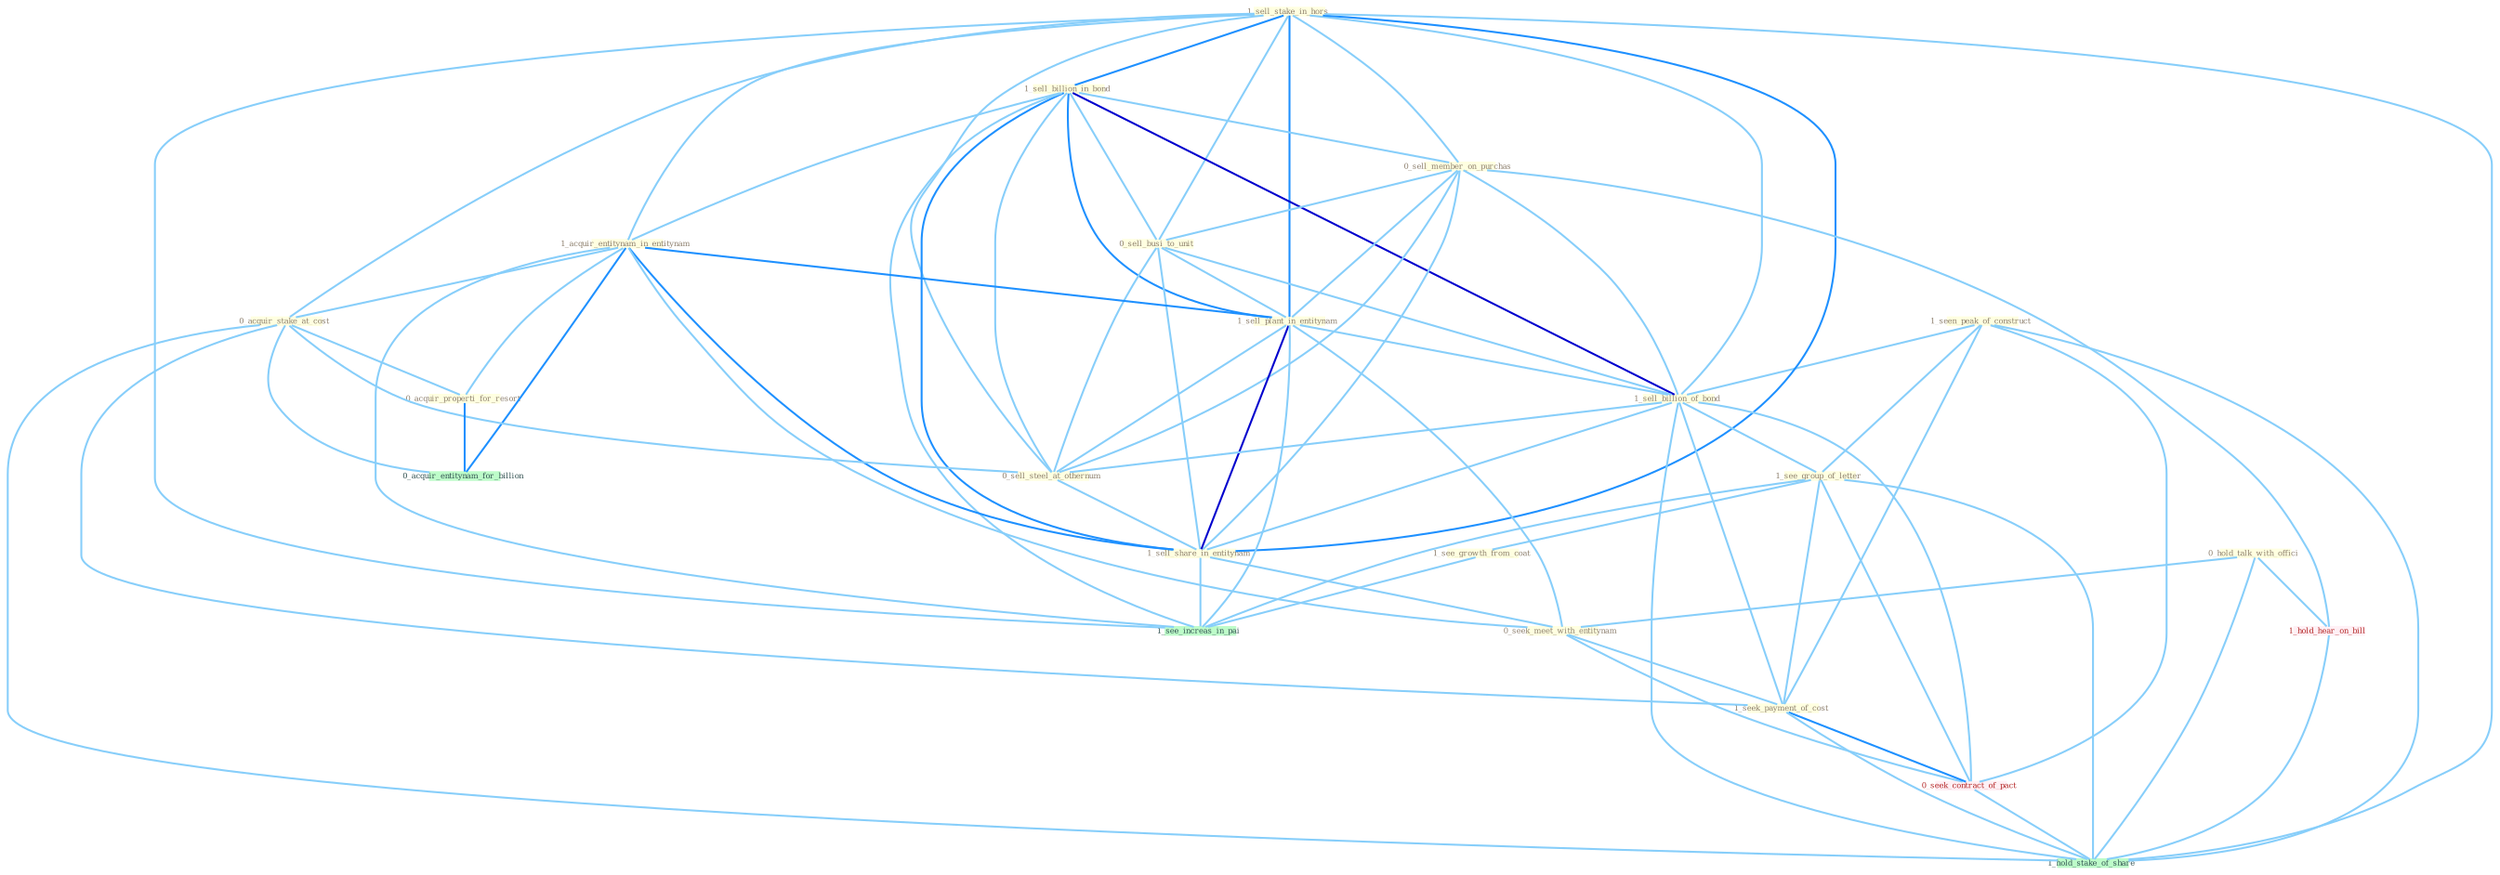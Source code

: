 Graph G{ 
    node
    [shape=polygon,style=filled,width=.5,height=.06,color="#BDFCC9",fixedsize=true,fontsize=4,
    fontcolor="#2f4f4f"];
    {node
    [color="#ffffe0", fontcolor="#8b7d6b"] "1_seen_peak_of_construct " "1_sell_stake_in_hors " "1_sell_billion_in_bond " "0_sell_member_on_purchas " "0_sell_busi_to_unit " "1_acquir_entitynam_in_entitynam " "1_sell_plant_in_entitynam " "1_sell_billion_of_bond " "0_hold_talk_with_offici " "0_acquir_stake_at_cost " "1_see_group_of_letter " "0_sell_steel_at_othernum " "0_acquir_properti_for_resort " "1_sell_share_in_entitynam " "0_seek_meet_with_entitynam " "1_see_growth_from_coat " "1_seek_payment_of_cost "}
{node [color="#fff0f5", fontcolor="#b22222"] "0_seek_contract_of_pact " "1_hold_hear_on_bill "}
edge [color="#B0E2FF"];

	"1_seen_peak_of_construct " -- "1_sell_billion_of_bond " [w="1", color="#87cefa" ];
	"1_seen_peak_of_construct " -- "1_see_group_of_letter " [w="1", color="#87cefa" ];
	"1_seen_peak_of_construct " -- "1_seek_payment_of_cost " [w="1", color="#87cefa" ];
	"1_seen_peak_of_construct " -- "0_seek_contract_of_pact " [w="1", color="#87cefa" ];
	"1_seen_peak_of_construct " -- "1_hold_stake_of_share " [w="1", color="#87cefa" ];
	"1_sell_stake_in_hors " -- "1_sell_billion_in_bond " [w="2", color="#1e90ff" , len=0.8];
	"1_sell_stake_in_hors " -- "0_sell_member_on_purchas " [w="1", color="#87cefa" ];
	"1_sell_stake_in_hors " -- "0_sell_busi_to_unit " [w="1", color="#87cefa" ];
	"1_sell_stake_in_hors " -- "1_acquir_entitynam_in_entitynam " [w="1", color="#87cefa" ];
	"1_sell_stake_in_hors " -- "1_sell_plant_in_entitynam " [w="2", color="#1e90ff" , len=0.8];
	"1_sell_stake_in_hors " -- "1_sell_billion_of_bond " [w="1", color="#87cefa" ];
	"1_sell_stake_in_hors " -- "0_acquir_stake_at_cost " [w="1", color="#87cefa" ];
	"1_sell_stake_in_hors " -- "0_sell_steel_at_othernum " [w="1", color="#87cefa" ];
	"1_sell_stake_in_hors " -- "1_sell_share_in_entitynam " [w="2", color="#1e90ff" , len=0.8];
	"1_sell_stake_in_hors " -- "1_see_increas_in_pai " [w="1", color="#87cefa" ];
	"1_sell_stake_in_hors " -- "1_hold_stake_of_share " [w="1", color="#87cefa" ];
	"1_sell_billion_in_bond " -- "0_sell_member_on_purchas " [w="1", color="#87cefa" ];
	"1_sell_billion_in_bond " -- "0_sell_busi_to_unit " [w="1", color="#87cefa" ];
	"1_sell_billion_in_bond " -- "1_acquir_entitynam_in_entitynam " [w="1", color="#87cefa" ];
	"1_sell_billion_in_bond " -- "1_sell_plant_in_entitynam " [w="2", color="#1e90ff" , len=0.8];
	"1_sell_billion_in_bond " -- "1_sell_billion_of_bond " [w="3", color="#0000cd" , len=0.6];
	"1_sell_billion_in_bond " -- "0_sell_steel_at_othernum " [w="1", color="#87cefa" ];
	"1_sell_billion_in_bond " -- "1_sell_share_in_entitynam " [w="2", color="#1e90ff" , len=0.8];
	"1_sell_billion_in_bond " -- "1_see_increas_in_pai " [w="1", color="#87cefa" ];
	"0_sell_member_on_purchas " -- "0_sell_busi_to_unit " [w="1", color="#87cefa" ];
	"0_sell_member_on_purchas " -- "1_sell_plant_in_entitynam " [w="1", color="#87cefa" ];
	"0_sell_member_on_purchas " -- "1_sell_billion_of_bond " [w="1", color="#87cefa" ];
	"0_sell_member_on_purchas " -- "0_sell_steel_at_othernum " [w="1", color="#87cefa" ];
	"0_sell_member_on_purchas " -- "1_sell_share_in_entitynam " [w="1", color="#87cefa" ];
	"0_sell_member_on_purchas " -- "1_hold_hear_on_bill " [w="1", color="#87cefa" ];
	"0_sell_busi_to_unit " -- "1_sell_plant_in_entitynam " [w="1", color="#87cefa" ];
	"0_sell_busi_to_unit " -- "1_sell_billion_of_bond " [w="1", color="#87cefa" ];
	"0_sell_busi_to_unit " -- "0_sell_steel_at_othernum " [w="1", color="#87cefa" ];
	"0_sell_busi_to_unit " -- "1_sell_share_in_entitynam " [w="1", color="#87cefa" ];
	"1_acquir_entitynam_in_entitynam " -- "1_sell_plant_in_entitynam " [w="2", color="#1e90ff" , len=0.8];
	"1_acquir_entitynam_in_entitynam " -- "0_acquir_stake_at_cost " [w="1", color="#87cefa" ];
	"1_acquir_entitynam_in_entitynam " -- "0_acquir_properti_for_resort " [w="1", color="#87cefa" ];
	"1_acquir_entitynam_in_entitynam " -- "1_sell_share_in_entitynam " [w="2", color="#1e90ff" , len=0.8];
	"1_acquir_entitynam_in_entitynam " -- "0_seek_meet_with_entitynam " [w="1", color="#87cefa" ];
	"1_acquir_entitynam_in_entitynam " -- "0_acquir_entitynam_for_billion " [w="2", color="#1e90ff" , len=0.8];
	"1_acquir_entitynam_in_entitynam " -- "1_see_increas_in_pai " [w="1", color="#87cefa" ];
	"1_sell_plant_in_entitynam " -- "1_sell_billion_of_bond " [w="1", color="#87cefa" ];
	"1_sell_plant_in_entitynam " -- "0_sell_steel_at_othernum " [w="1", color="#87cefa" ];
	"1_sell_plant_in_entitynam " -- "1_sell_share_in_entitynam " [w="3", color="#0000cd" , len=0.6];
	"1_sell_plant_in_entitynam " -- "0_seek_meet_with_entitynam " [w="1", color="#87cefa" ];
	"1_sell_plant_in_entitynam " -- "1_see_increas_in_pai " [w="1", color="#87cefa" ];
	"1_sell_billion_of_bond " -- "1_see_group_of_letter " [w="1", color="#87cefa" ];
	"1_sell_billion_of_bond " -- "0_sell_steel_at_othernum " [w="1", color="#87cefa" ];
	"1_sell_billion_of_bond " -- "1_sell_share_in_entitynam " [w="1", color="#87cefa" ];
	"1_sell_billion_of_bond " -- "1_seek_payment_of_cost " [w="1", color="#87cefa" ];
	"1_sell_billion_of_bond " -- "0_seek_contract_of_pact " [w="1", color="#87cefa" ];
	"1_sell_billion_of_bond " -- "1_hold_stake_of_share " [w="1", color="#87cefa" ];
	"0_hold_talk_with_offici " -- "0_seek_meet_with_entitynam " [w="1", color="#87cefa" ];
	"0_hold_talk_with_offici " -- "1_hold_hear_on_bill " [w="1", color="#87cefa" ];
	"0_hold_talk_with_offici " -- "1_hold_stake_of_share " [w="1", color="#87cefa" ];
	"0_acquir_stake_at_cost " -- "0_sell_steel_at_othernum " [w="1", color="#87cefa" ];
	"0_acquir_stake_at_cost " -- "0_acquir_properti_for_resort " [w="1", color="#87cefa" ];
	"0_acquir_stake_at_cost " -- "1_seek_payment_of_cost " [w="1", color="#87cefa" ];
	"0_acquir_stake_at_cost " -- "0_acquir_entitynam_for_billion " [w="1", color="#87cefa" ];
	"0_acquir_stake_at_cost " -- "1_hold_stake_of_share " [w="1", color="#87cefa" ];
	"1_see_group_of_letter " -- "1_see_growth_from_coat " [w="1", color="#87cefa" ];
	"1_see_group_of_letter " -- "1_seek_payment_of_cost " [w="1", color="#87cefa" ];
	"1_see_group_of_letter " -- "0_seek_contract_of_pact " [w="1", color="#87cefa" ];
	"1_see_group_of_letter " -- "1_see_increas_in_pai " [w="1", color="#87cefa" ];
	"1_see_group_of_letter " -- "1_hold_stake_of_share " [w="1", color="#87cefa" ];
	"0_sell_steel_at_othernum " -- "1_sell_share_in_entitynam " [w="1", color="#87cefa" ];
	"0_acquir_properti_for_resort " -- "0_acquir_entitynam_for_billion " [w="2", color="#1e90ff" , len=0.8];
	"1_sell_share_in_entitynam " -- "0_seek_meet_with_entitynam " [w="1", color="#87cefa" ];
	"1_sell_share_in_entitynam " -- "1_see_increas_in_pai " [w="1", color="#87cefa" ];
	"0_seek_meet_with_entitynam " -- "1_seek_payment_of_cost " [w="1", color="#87cefa" ];
	"0_seek_meet_with_entitynam " -- "0_seek_contract_of_pact " [w="1", color="#87cefa" ];
	"1_see_growth_from_coat " -- "1_see_increas_in_pai " [w="1", color="#87cefa" ];
	"1_seek_payment_of_cost " -- "0_seek_contract_of_pact " [w="2", color="#1e90ff" , len=0.8];
	"1_seek_payment_of_cost " -- "1_hold_stake_of_share " [w="1", color="#87cefa" ];
	"0_seek_contract_of_pact " -- "1_hold_stake_of_share " [w="1", color="#87cefa" ];
	"1_hold_hear_on_bill " -- "1_hold_stake_of_share " [w="1", color="#87cefa" ];
}